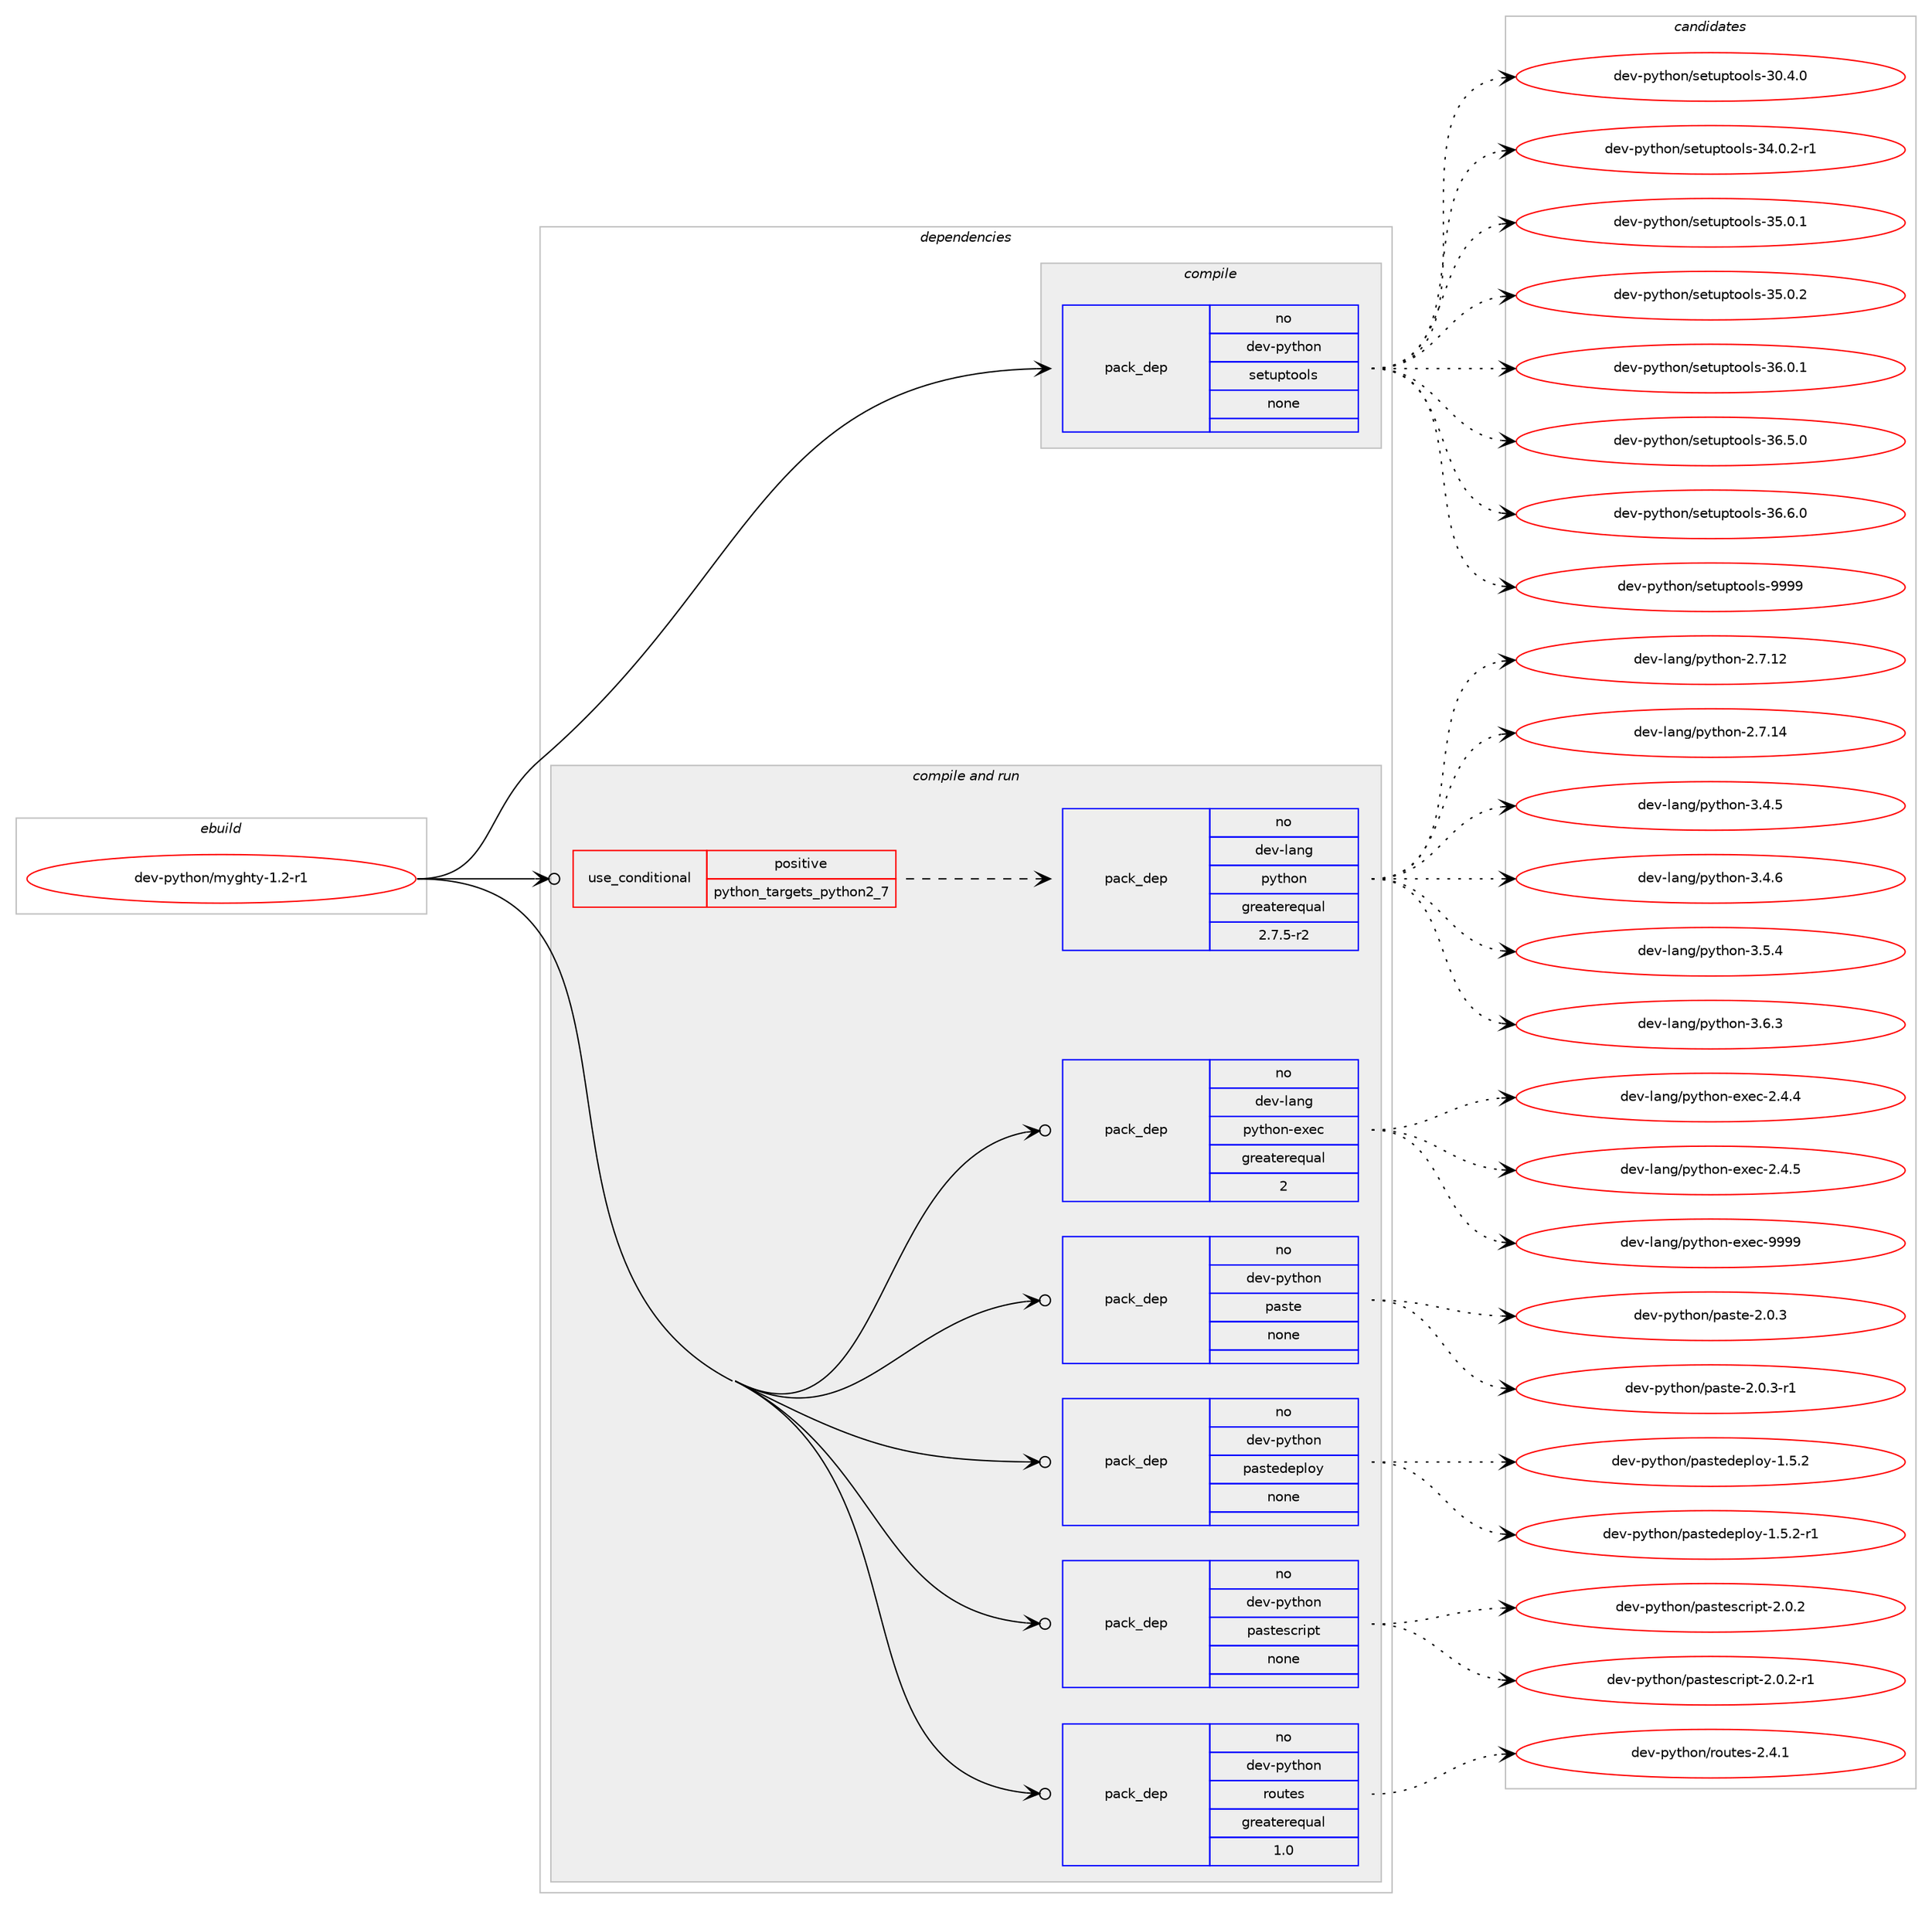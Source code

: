 digraph prolog {

# *************
# Graph options
# *************

newrank=true;
concentrate=true;
compound=true;
graph [rankdir=LR,fontname=Helvetica,fontsize=10,ranksep=1.5];#, ranksep=2.5, nodesep=0.2];
edge  [arrowhead=vee];
node  [fontname=Helvetica,fontsize=10];

# **********
# The ebuild
# **********

subgraph cluster_leftcol {
color=gray;
rank=same;
label=<<i>ebuild</i>>;
id [label="dev-python/myghty-1.2-r1", color=red, width=4, href="../dev-python/myghty-1.2-r1.svg"];
}

# ****************
# The dependencies
# ****************

subgraph cluster_midcol {
color=gray;
label=<<i>dependencies</i>>;
subgraph cluster_compile {
fillcolor="#eeeeee";
style=filled;
label=<<i>compile</i>>;
subgraph pack127416 {
dependency167031 [label=<<TABLE BORDER="0" CELLBORDER="1" CELLSPACING="0" CELLPADDING="4" WIDTH="220"><TR><TD ROWSPAN="6" CELLPADDING="30">pack_dep</TD></TR><TR><TD WIDTH="110">no</TD></TR><TR><TD>dev-python</TD></TR><TR><TD>setuptools</TD></TR><TR><TD>none</TD></TR><TR><TD></TD></TR></TABLE>>, shape=none, color=blue];
}
id:e -> dependency167031:w [weight=20,style="solid",arrowhead="vee"];
}
subgraph cluster_compileandrun {
fillcolor="#eeeeee";
style=filled;
label=<<i>compile and run</i>>;
subgraph cond35760 {
dependency167032 [label=<<TABLE BORDER="0" CELLBORDER="1" CELLSPACING="0" CELLPADDING="4"><TR><TD ROWSPAN="3" CELLPADDING="10">use_conditional</TD></TR><TR><TD>positive</TD></TR><TR><TD>python_targets_python2_7</TD></TR></TABLE>>, shape=none, color=red];
subgraph pack127417 {
dependency167033 [label=<<TABLE BORDER="0" CELLBORDER="1" CELLSPACING="0" CELLPADDING="4" WIDTH="220"><TR><TD ROWSPAN="6" CELLPADDING="30">pack_dep</TD></TR><TR><TD WIDTH="110">no</TD></TR><TR><TD>dev-lang</TD></TR><TR><TD>python</TD></TR><TR><TD>greaterequal</TD></TR><TR><TD>2.7.5-r2</TD></TR></TABLE>>, shape=none, color=blue];
}
dependency167032:e -> dependency167033:w [weight=20,style="dashed",arrowhead="vee"];
}
id:e -> dependency167032:w [weight=20,style="solid",arrowhead="odotvee"];
subgraph pack127418 {
dependency167034 [label=<<TABLE BORDER="0" CELLBORDER="1" CELLSPACING="0" CELLPADDING="4" WIDTH="220"><TR><TD ROWSPAN="6" CELLPADDING="30">pack_dep</TD></TR><TR><TD WIDTH="110">no</TD></TR><TR><TD>dev-lang</TD></TR><TR><TD>python-exec</TD></TR><TR><TD>greaterequal</TD></TR><TR><TD>2</TD></TR></TABLE>>, shape=none, color=blue];
}
id:e -> dependency167034:w [weight=20,style="solid",arrowhead="odotvee"];
subgraph pack127419 {
dependency167035 [label=<<TABLE BORDER="0" CELLBORDER="1" CELLSPACING="0" CELLPADDING="4" WIDTH="220"><TR><TD ROWSPAN="6" CELLPADDING="30">pack_dep</TD></TR><TR><TD WIDTH="110">no</TD></TR><TR><TD>dev-python</TD></TR><TR><TD>paste</TD></TR><TR><TD>none</TD></TR><TR><TD></TD></TR></TABLE>>, shape=none, color=blue];
}
id:e -> dependency167035:w [weight=20,style="solid",arrowhead="odotvee"];
subgraph pack127420 {
dependency167036 [label=<<TABLE BORDER="0" CELLBORDER="1" CELLSPACING="0" CELLPADDING="4" WIDTH="220"><TR><TD ROWSPAN="6" CELLPADDING="30">pack_dep</TD></TR><TR><TD WIDTH="110">no</TD></TR><TR><TD>dev-python</TD></TR><TR><TD>pastedeploy</TD></TR><TR><TD>none</TD></TR><TR><TD></TD></TR></TABLE>>, shape=none, color=blue];
}
id:e -> dependency167036:w [weight=20,style="solid",arrowhead="odotvee"];
subgraph pack127421 {
dependency167037 [label=<<TABLE BORDER="0" CELLBORDER="1" CELLSPACING="0" CELLPADDING="4" WIDTH="220"><TR><TD ROWSPAN="6" CELLPADDING="30">pack_dep</TD></TR><TR><TD WIDTH="110">no</TD></TR><TR><TD>dev-python</TD></TR><TR><TD>pastescript</TD></TR><TR><TD>none</TD></TR><TR><TD></TD></TR></TABLE>>, shape=none, color=blue];
}
id:e -> dependency167037:w [weight=20,style="solid",arrowhead="odotvee"];
subgraph pack127422 {
dependency167038 [label=<<TABLE BORDER="0" CELLBORDER="1" CELLSPACING="0" CELLPADDING="4" WIDTH="220"><TR><TD ROWSPAN="6" CELLPADDING="30">pack_dep</TD></TR><TR><TD WIDTH="110">no</TD></TR><TR><TD>dev-python</TD></TR><TR><TD>routes</TD></TR><TR><TD>greaterequal</TD></TR><TR><TD>1.0</TD></TR></TABLE>>, shape=none, color=blue];
}
id:e -> dependency167038:w [weight=20,style="solid",arrowhead="odotvee"];
}
subgraph cluster_run {
fillcolor="#eeeeee";
style=filled;
label=<<i>run</i>>;
}
}

# **************
# The candidates
# **************

subgraph cluster_choices {
rank=same;
color=gray;
label=<<i>candidates</i>>;

subgraph choice127416 {
color=black;
nodesep=1;
choice100101118451121211161041111104711510111611711211611111110811545514846524648 [label="dev-python/setuptools-30.4.0", color=red, width=4,href="../dev-python/setuptools-30.4.0.svg"];
choice1001011184511212111610411111047115101116117112116111111108115455152464846504511449 [label="dev-python/setuptools-34.0.2-r1", color=red, width=4,href="../dev-python/setuptools-34.0.2-r1.svg"];
choice100101118451121211161041111104711510111611711211611111110811545515346484649 [label="dev-python/setuptools-35.0.1", color=red, width=4,href="../dev-python/setuptools-35.0.1.svg"];
choice100101118451121211161041111104711510111611711211611111110811545515346484650 [label="dev-python/setuptools-35.0.2", color=red, width=4,href="../dev-python/setuptools-35.0.2.svg"];
choice100101118451121211161041111104711510111611711211611111110811545515446484649 [label="dev-python/setuptools-36.0.1", color=red, width=4,href="../dev-python/setuptools-36.0.1.svg"];
choice100101118451121211161041111104711510111611711211611111110811545515446534648 [label="dev-python/setuptools-36.5.0", color=red, width=4,href="../dev-python/setuptools-36.5.0.svg"];
choice100101118451121211161041111104711510111611711211611111110811545515446544648 [label="dev-python/setuptools-36.6.0", color=red, width=4,href="../dev-python/setuptools-36.6.0.svg"];
choice10010111845112121116104111110471151011161171121161111111081154557575757 [label="dev-python/setuptools-9999", color=red, width=4,href="../dev-python/setuptools-9999.svg"];
dependency167031:e -> choice100101118451121211161041111104711510111611711211611111110811545514846524648:w [style=dotted,weight="100"];
dependency167031:e -> choice1001011184511212111610411111047115101116117112116111111108115455152464846504511449:w [style=dotted,weight="100"];
dependency167031:e -> choice100101118451121211161041111104711510111611711211611111110811545515346484649:w [style=dotted,weight="100"];
dependency167031:e -> choice100101118451121211161041111104711510111611711211611111110811545515346484650:w [style=dotted,weight="100"];
dependency167031:e -> choice100101118451121211161041111104711510111611711211611111110811545515446484649:w [style=dotted,weight="100"];
dependency167031:e -> choice100101118451121211161041111104711510111611711211611111110811545515446534648:w [style=dotted,weight="100"];
dependency167031:e -> choice100101118451121211161041111104711510111611711211611111110811545515446544648:w [style=dotted,weight="100"];
dependency167031:e -> choice10010111845112121116104111110471151011161171121161111111081154557575757:w [style=dotted,weight="100"];
}
subgraph choice127417 {
color=black;
nodesep=1;
choice10010111845108971101034711212111610411111045504655464950 [label="dev-lang/python-2.7.12", color=red, width=4,href="../dev-lang/python-2.7.12.svg"];
choice10010111845108971101034711212111610411111045504655464952 [label="dev-lang/python-2.7.14", color=red, width=4,href="../dev-lang/python-2.7.14.svg"];
choice100101118451089711010347112121116104111110455146524653 [label="dev-lang/python-3.4.5", color=red, width=4,href="../dev-lang/python-3.4.5.svg"];
choice100101118451089711010347112121116104111110455146524654 [label="dev-lang/python-3.4.6", color=red, width=4,href="../dev-lang/python-3.4.6.svg"];
choice100101118451089711010347112121116104111110455146534652 [label="dev-lang/python-3.5.4", color=red, width=4,href="../dev-lang/python-3.5.4.svg"];
choice100101118451089711010347112121116104111110455146544651 [label="dev-lang/python-3.6.3", color=red, width=4,href="../dev-lang/python-3.6.3.svg"];
dependency167033:e -> choice10010111845108971101034711212111610411111045504655464950:w [style=dotted,weight="100"];
dependency167033:e -> choice10010111845108971101034711212111610411111045504655464952:w [style=dotted,weight="100"];
dependency167033:e -> choice100101118451089711010347112121116104111110455146524653:w [style=dotted,weight="100"];
dependency167033:e -> choice100101118451089711010347112121116104111110455146524654:w [style=dotted,weight="100"];
dependency167033:e -> choice100101118451089711010347112121116104111110455146534652:w [style=dotted,weight="100"];
dependency167033:e -> choice100101118451089711010347112121116104111110455146544651:w [style=dotted,weight="100"];
}
subgraph choice127418 {
color=black;
nodesep=1;
choice1001011184510897110103471121211161041111104510112010199455046524652 [label="dev-lang/python-exec-2.4.4", color=red, width=4,href="../dev-lang/python-exec-2.4.4.svg"];
choice1001011184510897110103471121211161041111104510112010199455046524653 [label="dev-lang/python-exec-2.4.5", color=red, width=4,href="../dev-lang/python-exec-2.4.5.svg"];
choice10010111845108971101034711212111610411111045101120101994557575757 [label="dev-lang/python-exec-9999", color=red, width=4,href="../dev-lang/python-exec-9999.svg"];
dependency167034:e -> choice1001011184510897110103471121211161041111104510112010199455046524652:w [style=dotted,weight="100"];
dependency167034:e -> choice1001011184510897110103471121211161041111104510112010199455046524653:w [style=dotted,weight="100"];
dependency167034:e -> choice10010111845108971101034711212111610411111045101120101994557575757:w [style=dotted,weight="100"];
}
subgraph choice127419 {
color=black;
nodesep=1;
choice100101118451121211161041111104711297115116101455046484651 [label="dev-python/paste-2.0.3", color=red, width=4,href="../dev-python/paste-2.0.3.svg"];
choice1001011184511212111610411111047112971151161014550464846514511449 [label="dev-python/paste-2.0.3-r1", color=red, width=4,href="../dev-python/paste-2.0.3-r1.svg"];
dependency167035:e -> choice100101118451121211161041111104711297115116101455046484651:w [style=dotted,weight="100"];
dependency167035:e -> choice1001011184511212111610411111047112971151161014550464846514511449:w [style=dotted,weight="100"];
}
subgraph choice127420 {
color=black;
nodesep=1;
choice100101118451121211161041111104711297115116101100101112108111121454946534650 [label="dev-python/pastedeploy-1.5.2", color=red, width=4,href="../dev-python/pastedeploy-1.5.2.svg"];
choice1001011184511212111610411111047112971151161011001011121081111214549465346504511449 [label="dev-python/pastedeploy-1.5.2-r1", color=red, width=4,href="../dev-python/pastedeploy-1.5.2-r1.svg"];
dependency167036:e -> choice100101118451121211161041111104711297115116101100101112108111121454946534650:w [style=dotted,weight="100"];
dependency167036:e -> choice1001011184511212111610411111047112971151161011001011121081111214549465346504511449:w [style=dotted,weight="100"];
}
subgraph choice127421 {
color=black;
nodesep=1;
choice10010111845112121116104111110471129711511610111599114105112116455046484650 [label="dev-python/pastescript-2.0.2", color=red, width=4,href="../dev-python/pastescript-2.0.2.svg"];
choice100101118451121211161041111104711297115116101115991141051121164550464846504511449 [label="dev-python/pastescript-2.0.2-r1", color=red, width=4,href="../dev-python/pastescript-2.0.2-r1.svg"];
dependency167037:e -> choice10010111845112121116104111110471129711511610111599114105112116455046484650:w [style=dotted,weight="100"];
dependency167037:e -> choice100101118451121211161041111104711297115116101115991141051121164550464846504511449:w [style=dotted,weight="100"];
}
subgraph choice127422 {
color=black;
nodesep=1;
choice1001011184511212111610411111047114111117116101115455046524649 [label="dev-python/routes-2.4.1", color=red, width=4,href="../dev-python/routes-2.4.1.svg"];
dependency167038:e -> choice1001011184511212111610411111047114111117116101115455046524649:w [style=dotted,weight="100"];
}
}

}
